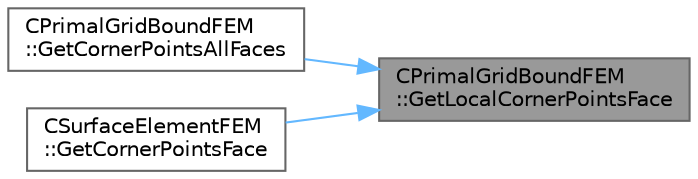 digraph "CPrimalGridBoundFEM::GetLocalCornerPointsFace"
{
 // LATEX_PDF_SIZE
  bgcolor="transparent";
  edge [fontname=Helvetica,fontsize=10,labelfontname=Helvetica,labelfontsize=10];
  node [fontname=Helvetica,fontsize=10,shape=box,height=0.2,width=0.4];
  rankdir="RL";
  Node1 [id="Node000001",label="CPrimalGridBoundFEM\l::GetLocalCornerPointsFace",height=0.2,width=0.4,color="gray40", fillcolor="grey60", style="filled", fontcolor="black",tooltip="Static member function to get the local the corner points of all the face of this element."];
  Node1 -> Node2 [id="edge1_Node000001_Node000002",dir="back",color="steelblue1",style="solid",tooltip=" "];
  Node2 [id="Node000002",label="CPrimalGridBoundFEM\l::GetCornerPointsAllFaces",height=0.2,width=0.4,color="grey40", fillcolor="white", style="filled",URL="$classCPrimalGridBoundFEM.html#a664e9dd68ca051dd44b663748162c16a",tooltip="Get the corner points of this boundary element."];
  Node1 -> Node3 [id="edge2_Node000001_Node000003",dir="back",color="steelblue1",style="solid",tooltip=" "];
  Node3 [id="Node000003",label="CSurfaceElementFEM\l::GetCornerPointsFace",height=0.2,width=0.4,color="grey40", fillcolor="white", style="filled",URL="$structCSurfaceElementFEM.html#a1141086db36aafa3232ff3c8528f16f4",tooltip="Function, which determines the corner points of this surface element."];
}
